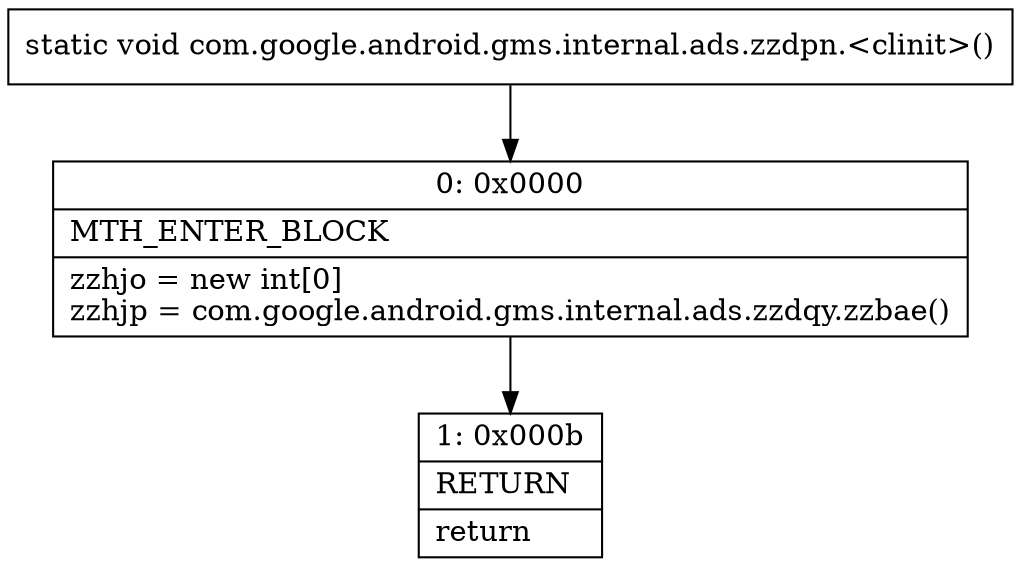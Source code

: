 digraph "CFG forcom.google.android.gms.internal.ads.zzdpn.\<clinit\>()V" {
Node_0 [shape=record,label="{0\:\ 0x0000|MTH_ENTER_BLOCK\l|zzhjo = new int[0]\lzzhjp = com.google.android.gms.internal.ads.zzdqy.zzbae()\l}"];
Node_1 [shape=record,label="{1\:\ 0x000b|RETURN\l|return\l}"];
MethodNode[shape=record,label="{static void com.google.android.gms.internal.ads.zzdpn.\<clinit\>() }"];
MethodNode -> Node_0;
Node_0 -> Node_1;
}

